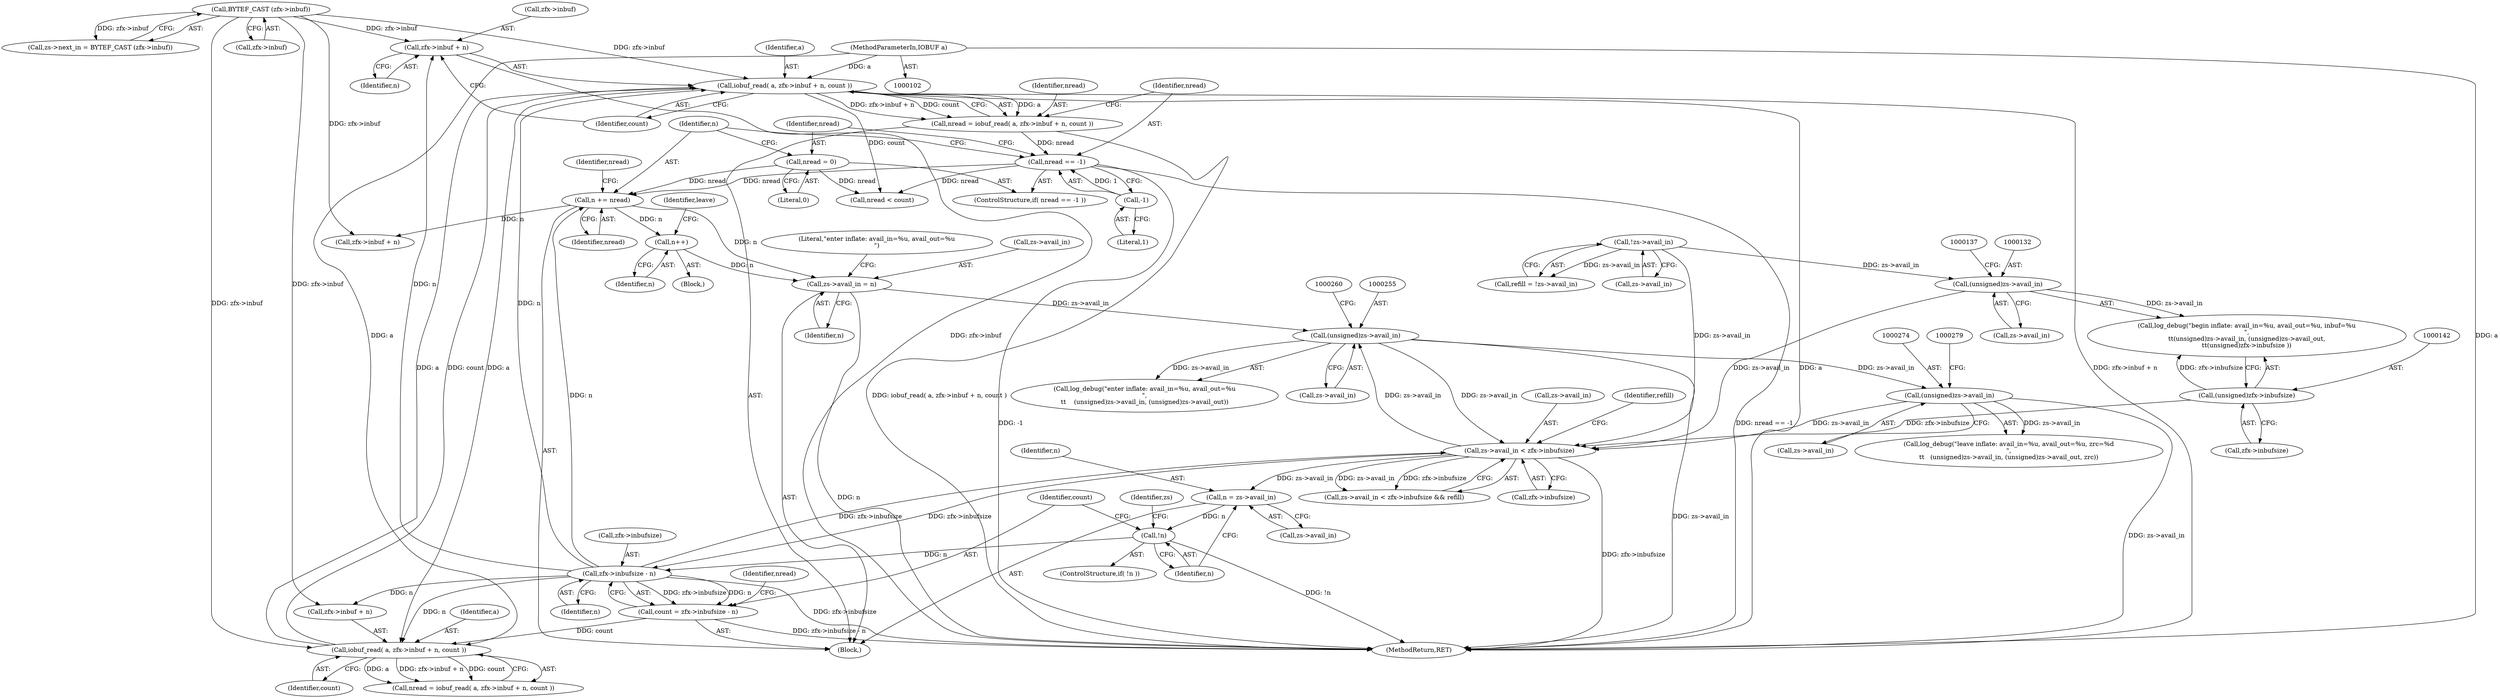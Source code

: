 digraph "0_gnupg_014b2103fcb12f261135e3954f26e9e07b39e342@pointer" {
"1000196" [label="(Call,zfx->inbuf + n)"];
"1000171" [label="(Call,BYTEF_CAST (zfx->inbuf))"];
"1000177" [label="(Call,zfx->inbufsize - n)"];
"1000150" [label="(Call,zs->avail_in < zfx->inbufsize)"];
"1000273" [label="(Call,(unsigned)zs->avail_in)"];
"1000254" [label="(Call,(unsigned)zs->avail_in)"];
"1000247" [label="(Call,zs->avail_in = n)"];
"1000210" [label="(Call,n += nread)"];
"1000207" [label="(Call,nread = 0)"];
"1000203" [label="(Call,nread == -1)"];
"1000192" [label="(Call,nread = iobuf_read( a, zfx->inbuf + n, count ))"];
"1000194" [label="(Call,iobuf_read( a, zfx->inbuf + n, count ))"];
"1000184" [label="(Call,iobuf_read( a, zfx->inbuf + n, count ))"];
"1000105" [label="(MethodParameterIn,IOBUF a)"];
"1000175" [label="(Call,count = zfx->inbufsize - n)"];
"1000205" [label="(Call,-1)"];
"1000242" [label="(Call,n++)"];
"1000131" [label="(Call,(unsigned)zs->avail_in)"];
"1000123" [label="(Call,!zs->avail_in)"];
"1000141" [label="(Call,(unsigned)zfx->inbufsize)"];
"1000165" [label="(Call,!n)"];
"1000159" [label="(Call,n = zs->avail_in)"];
"1000204" [label="(Identifier,nread)"];
"1000197" [label="(Call,zfx->inbuf)"];
"1000161" [label="(Call,zs->avail_in)"];
"1000164" [label="(ControlStructure,if( !n ))"];
"1000160" [label="(Identifier,n)"];
"1000165" [label="(Call,!n)"];
"1000159" [label="(Call,n = zs->avail_in)"];
"1000210" [label="(Call,n += nread)"];
"1000149" [label="(Call,zs->avail_in < zfx->inbufsize && refill)"];
"1000275" [label="(Call,zs->avail_in)"];
"1000191" [label="(Identifier,count)"];
"1000229" [label="(Block,)"];
"1000343" [label="(MethodReturn,RET)"];
"1000273" [label="(Call,(unsigned)zs->avail_in)"];
"1000254" [label="(Call,(unsigned)zs->avail_in)"];
"1000141" [label="(Call,(unsigned)zfx->inbufsize)"];
"1000253" [label="(Literal,\"enter inflate: avail_in=%u, avail_out=%u\n\")"];
"1000203" [label="(Call,nread == -1)"];
"1000201" [label="(Identifier,count)"];
"1000251" [label="(Identifier,n)"];
"1000202" [label="(ControlStructure,if( nread == -1 ))"];
"1000193" [label="(Identifier,nread)"];
"1000195" [label="(Identifier,a)"];
"1000182" [label="(Call,nread = iobuf_read( a, zfx->inbuf + n, count ))"];
"1000216" [label="(Identifier,nread)"];
"1000194" [label="(Call,iobuf_read( a, zfx->inbuf + n, count ))"];
"1000245" [label="(Identifier,leave)"];
"1000177" [label="(Call,zfx->inbufsize - n)"];
"1000157" [label="(Identifier,refill)"];
"1000123" [label="(Call,!zs->avail_in)"];
"1000176" [label="(Identifier,count)"];
"1000150" [label="(Call,zs->avail_in < zfx->inbufsize)"];
"1000271" [label="(Call,log_debug(\"leave inflate: avail_in=%u, avail_out=%u, zrc=%d\n\",\n\t\t   (unsigned)zs->avail_in, (unsigned)zs->avail_out, zrc))"];
"1000166" [label="(Identifier,n)"];
"1000158" [label="(Block,)"];
"1000200" [label="(Identifier,n)"];
"1000248" [label="(Call,zs->avail_in)"];
"1000154" [label="(Call,zfx->inbufsize)"];
"1000209" [label="(Literal,0)"];
"1000212" [label="(Identifier,nread)"];
"1000181" [label="(Identifier,n)"];
"1000207" [label="(Call,nread = 0)"];
"1000205" [label="(Call,-1)"];
"1000151" [label="(Call,zs->avail_in)"];
"1000129" [label="(Call,log_debug(\"begin inflate: avail_in=%u, avail_out=%u, inbuf=%u\n\",\n\t\t(unsigned)zs->avail_in, (unsigned)zs->avail_out,\n\t\t(unsigned)zfx->inbufsize ))"];
"1000167" [label="(Call,zs->next_in = BYTEF_CAST (zfx->inbuf))"];
"1000124" [label="(Call,zs->avail_in)"];
"1000192" [label="(Call,nread = iobuf_read( a, zfx->inbuf + n, count ))"];
"1000211" [label="(Identifier,n)"];
"1000184" [label="(Call,iobuf_read( a, zfx->inbuf + n, count ))"];
"1000178" [label="(Call,zfx->inbufsize)"];
"1000252" [label="(Call,log_debug(\"enter inflate: avail_in=%u, avail_out=%u\n\",\n\t\t    (unsigned)zs->avail_in, (unsigned)zs->avail_out))"];
"1000256" [label="(Call,zs->avail_in)"];
"1000247" [label="(Call,zs->avail_in = n)"];
"1000185" [label="(Identifier,a)"];
"1000242" [label="(Call,n++)"];
"1000169" [label="(Identifier,zs)"];
"1000206" [label="(Literal,1)"];
"1000121" [label="(Call,refill = !zs->avail_in)"];
"1000183" [label="(Identifier,nread)"];
"1000143" [label="(Call,zfx->inbufsize)"];
"1000208" [label="(Identifier,nread)"];
"1000171" [label="(Call,BYTEF_CAST (zfx->inbuf))"];
"1000215" [label="(Call,nread < count)"];
"1000243" [label="(Identifier,n)"];
"1000133" [label="(Call,zs->avail_in)"];
"1000175" [label="(Call,count = zfx->inbufsize - n)"];
"1000186" [label="(Call,zfx->inbuf + n)"];
"1000172" [label="(Call,zfx->inbuf)"];
"1000105" [label="(MethodParameterIn,IOBUF a)"];
"1000131" [label="(Call,(unsigned)zs->avail_in)"];
"1000232" [label="(Call,zfx->inbuf + n)"];
"1000196" [label="(Call,zfx->inbuf + n)"];
"1000196" -> "1000194"  [label="AST: "];
"1000196" -> "1000200"  [label="CFG: "];
"1000197" -> "1000196"  [label="AST: "];
"1000200" -> "1000196"  [label="AST: "];
"1000201" -> "1000196"  [label="CFG: "];
"1000196" -> "1000343"  [label="DDG: zfx->inbuf"];
"1000171" -> "1000196"  [label="DDG: zfx->inbuf"];
"1000177" -> "1000196"  [label="DDG: n"];
"1000171" -> "1000167"  [label="AST: "];
"1000171" -> "1000172"  [label="CFG: "];
"1000172" -> "1000171"  [label="AST: "];
"1000167" -> "1000171"  [label="CFG: "];
"1000171" -> "1000167"  [label="DDG: zfx->inbuf"];
"1000171" -> "1000184"  [label="DDG: zfx->inbuf"];
"1000171" -> "1000186"  [label="DDG: zfx->inbuf"];
"1000171" -> "1000194"  [label="DDG: zfx->inbuf"];
"1000171" -> "1000232"  [label="DDG: zfx->inbuf"];
"1000177" -> "1000175"  [label="AST: "];
"1000177" -> "1000181"  [label="CFG: "];
"1000178" -> "1000177"  [label="AST: "];
"1000181" -> "1000177"  [label="AST: "];
"1000175" -> "1000177"  [label="CFG: "];
"1000177" -> "1000343"  [label="DDG: zfx->inbufsize"];
"1000177" -> "1000150"  [label="DDG: zfx->inbufsize"];
"1000177" -> "1000175"  [label="DDG: zfx->inbufsize"];
"1000177" -> "1000175"  [label="DDG: n"];
"1000150" -> "1000177"  [label="DDG: zfx->inbufsize"];
"1000165" -> "1000177"  [label="DDG: n"];
"1000177" -> "1000184"  [label="DDG: n"];
"1000177" -> "1000186"  [label="DDG: n"];
"1000177" -> "1000194"  [label="DDG: n"];
"1000177" -> "1000210"  [label="DDG: n"];
"1000150" -> "1000149"  [label="AST: "];
"1000150" -> "1000154"  [label="CFG: "];
"1000151" -> "1000150"  [label="AST: "];
"1000154" -> "1000150"  [label="AST: "];
"1000157" -> "1000150"  [label="CFG: "];
"1000149" -> "1000150"  [label="CFG: "];
"1000150" -> "1000343"  [label="DDG: zfx->inbufsize"];
"1000150" -> "1000149"  [label="DDG: zs->avail_in"];
"1000150" -> "1000149"  [label="DDG: zfx->inbufsize"];
"1000273" -> "1000150"  [label="DDG: zs->avail_in"];
"1000131" -> "1000150"  [label="DDG: zs->avail_in"];
"1000254" -> "1000150"  [label="DDG: zs->avail_in"];
"1000123" -> "1000150"  [label="DDG: zs->avail_in"];
"1000141" -> "1000150"  [label="DDG: zfx->inbufsize"];
"1000150" -> "1000159"  [label="DDG: zs->avail_in"];
"1000150" -> "1000254"  [label="DDG: zs->avail_in"];
"1000273" -> "1000271"  [label="AST: "];
"1000273" -> "1000275"  [label="CFG: "];
"1000274" -> "1000273"  [label="AST: "];
"1000275" -> "1000273"  [label="AST: "];
"1000279" -> "1000273"  [label="CFG: "];
"1000273" -> "1000343"  [label="DDG: zs->avail_in"];
"1000273" -> "1000271"  [label="DDG: zs->avail_in"];
"1000254" -> "1000273"  [label="DDG: zs->avail_in"];
"1000254" -> "1000252"  [label="AST: "];
"1000254" -> "1000256"  [label="CFG: "];
"1000255" -> "1000254"  [label="AST: "];
"1000256" -> "1000254"  [label="AST: "];
"1000260" -> "1000254"  [label="CFG: "];
"1000254" -> "1000343"  [label="DDG: zs->avail_in"];
"1000254" -> "1000252"  [label="DDG: zs->avail_in"];
"1000247" -> "1000254"  [label="DDG: zs->avail_in"];
"1000247" -> "1000158"  [label="AST: "];
"1000247" -> "1000251"  [label="CFG: "];
"1000248" -> "1000247"  [label="AST: "];
"1000251" -> "1000247"  [label="AST: "];
"1000253" -> "1000247"  [label="CFG: "];
"1000247" -> "1000343"  [label="DDG: n"];
"1000210" -> "1000247"  [label="DDG: n"];
"1000242" -> "1000247"  [label="DDG: n"];
"1000210" -> "1000158"  [label="AST: "];
"1000210" -> "1000212"  [label="CFG: "];
"1000211" -> "1000210"  [label="AST: "];
"1000212" -> "1000210"  [label="AST: "];
"1000216" -> "1000210"  [label="CFG: "];
"1000207" -> "1000210"  [label="DDG: nread"];
"1000203" -> "1000210"  [label="DDG: nread"];
"1000210" -> "1000232"  [label="DDG: n"];
"1000210" -> "1000242"  [label="DDG: n"];
"1000207" -> "1000202"  [label="AST: "];
"1000207" -> "1000209"  [label="CFG: "];
"1000208" -> "1000207"  [label="AST: "];
"1000209" -> "1000207"  [label="AST: "];
"1000211" -> "1000207"  [label="CFG: "];
"1000207" -> "1000215"  [label="DDG: nread"];
"1000203" -> "1000202"  [label="AST: "];
"1000203" -> "1000205"  [label="CFG: "];
"1000204" -> "1000203"  [label="AST: "];
"1000205" -> "1000203"  [label="AST: "];
"1000208" -> "1000203"  [label="CFG: "];
"1000211" -> "1000203"  [label="CFG: "];
"1000203" -> "1000343"  [label="DDG: nread == -1"];
"1000203" -> "1000343"  [label="DDG: -1"];
"1000192" -> "1000203"  [label="DDG: nread"];
"1000205" -> "1000203"  [label="DDG: 1"];
"1000203" -> "1000215"  [label="DDG: nread"];
"1000192" -> "1000158"  [label="AST: "];
"1000192" -> "1000194"  [label="CFG: "];
"1000193" -> "1000192"  [label="AST: "];
"1000194" -> "1000192"  [label="AST: "];
"1000204" -> "1000192"  [label="CFG: "];
"1000192" -> "1000343"  [label="DDG: iobuf_read( a, zfx->inbuf + n, count )"];
"1000194" -> "1000192"  [label="DDG: a"];
"1000194" -> "1000192"  [label="DDG: zfx->inbuf + n"];
"1000194" -> "1000192"  [label="DDG: count"];
"1000194" -> "1000201"  [label="CFG: "];
"1000195" -> "1000194"  [label="AST: "];
"1000201" -> "1000194"  [label="AST: "];
"1000194" -> "1000343"  [label="DDG: a"];
"1000194" -> "1000343"  [label="DDG: zfx->inbuf + n"];
"1000194" -> "1000184"  [label="DDG: a"];
"1000184" -> "1000194"  [label="DDG: a"];
"1000184" -> "1000194"  [label="DDG: count"];
"1000105" -> "1000194"  [label="DDG: a"];
"1000194" -> "1000215"  [label="DDG: count"];
"1000184" -> "1000182"  [label="AST: "];
"1000184" -> "1000191"  [label="CFG: "];
"1000185" -> "1000184"  [label="AST: "];
"1000186" -> "1000184"  [label="AST: "];
"1000191" -> "1000184"  [label="AST: "];
"1000182" -> "1000184"  [label="CFG: "];
"1000184" -> "1000182"  [label="DDG: a"];
"1000184" -> "1000182"  [label="DDG: zfx->inbuf + n"];
"1000184" -> "1000182"  [label="DDG: count"];
"1000105" -> "1000184"  [label="DDG: a"];
"1000175" -> "1000184"  [label="DDG: count"];
"1000105" -> "1000102"  [label="AST: "];
"1000105" -> "1000343"  [label="DDG: a"];
"1000175" -> "1000158"  [label="AST: "];
"1000176" -> "1000175"  [label="AST: "];
"1000183" -> "1000175"  [label="CFG: "];
"1000175" -> "1000343"  [label="DDG: zfx->inbufsize - n"];
"1000205" -> "1000206"  [label="CFG: "];
"1000206" -> "1000205"  [label="AST: "];
"1000242" -> "1000229"  [label="AST: "];
"1000242" -> "1000243"  [label="CFG: "];
"1000243" -> "1000242"  [label="AST: "];
"1000245" -> "1000242"  [label="CFG: "];
"1000131" -> "1000129"  [label="AST: "];
"1000131" -> "1000133"  [label="CFG: "];
"1000132" -> "1000131"  [label="AST: "];
"1000133" -> "1000131"  [label="AST: "];
"1000137" -> "1000131"  [label="CFG: "];
"1000131" -> "1000129"  [label="DDG: zs->avail_in"];
"1000123" -> "1000131"  [label="DDG: zs->avail_in"];
"1000123" -> "1000121"  [label="AST: "];
"1000123" -> "1000124"  [label="CFG: "];
"1000124" -> "1000123"  [label="AST: "];
"1000121" -> "1000123"  [label="CFG: "];
"1000123" -> "1000121"  [label="DDG: zs->avail_in"];
"1000141" -> "1000129"  [label="AST: "];
"1000141" -> "1000143"  [label="CFG: "];
"1000142" -> "1000141"  [label="AST: "];
"1000143" -> "1000141"  [label="AST: "];
"1000129" -> "1000141"  [label="CFG: "];
"1000141" -> "1000129"  [label="DDG: zfx->inbufsize"];
"1000165" -> "1000164"  [label="AST: "];
"1000165" -> "1000166"  [label="CFG: "];
"1000166" -> "1000165"  [label="AST: "];
"1000169" -> "1000165"  [label="CFG: "];
"1000176" -> "1000165"  [label="CFG: "];
"1000165" -> "1000343"  [label="DDG: !n"];
"1000159" -> "1000165"  [label="DDG: n"];
"1000159" -> "1000158"  [label="AST: "];
"1000159" -> "1000161"  [label="CFG: "];
"1000160" -> "1000159"  [label="AST: "];
"1000161" -> "1000159"  [label="AST: "];
"1000166" -> "1000159"  [label="CFG: "];
}
